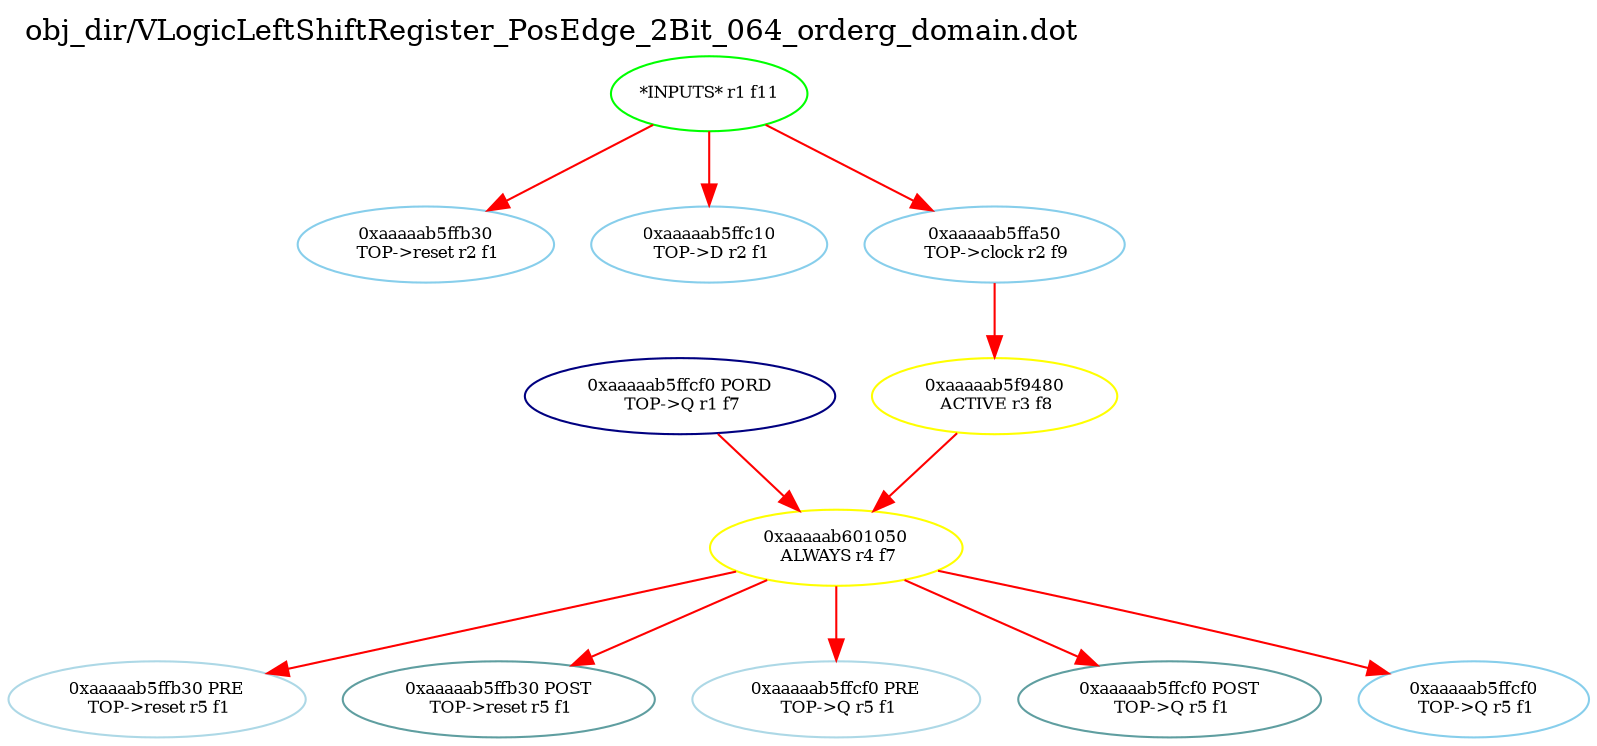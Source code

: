 digraph v3graph {
	graph	[label="obj_dir/VLogicLeftShiftRegister_PosEdge_2Bit_064_orderg_domain.dot",
		 labelloc=t, labeljust=l,
		 //size="7.5,10",
		 rankdir=TB];
	n0xaaaaab5ff890_0	[fontsize=8 label="0xaaaaab5ffcf0 PORD\n TOP->Q r1 f7", color=NavyBlue];
	n1	[fontsize=8 label="*INPUTS* r1 f11", color=green];
	n0xaaaaab5ff890_2	[fontsize=8 label="0xaaaaab5ffb30\n TOP->reset r2 f1", color=skyblue];
	n0xaaaaab5ff890_3	[fontsize=8 label="0xaaaaab5ffc10\n TOP->D r2 f1", color=skyblue];
	n0xaaaaab5ff890_4	[fontsize=8 label="0xaaaaab5ffa50\n TOP->clock r2 f9", color=skyblue];
	n0xaaaaab5ff890_5	[fontsize=8 label="0xaaaaab5f9480\n ACTIVE r3 f8", color=yellow];
	n0xaaaaab5ff890_6	[fontsize=8 label="0xaaaaab601050\n ALWAYS r4 f7", color=yellow];
	n0xaaaaab5ff890_7	[fontsize=8 label="0xaaaaab5ffb30 PRE\n TOP->reset r5 f1", color=lightblue];
	n0xaaaaab5ff890_8	[fontsize=8 label="0xaaaaab5ffb30 POST\n TOP->reset r5 f1", color=CadetBlue];
	n0xaaaaab5ff890_9	[fontsize=8 label="0xaaaaab5ffcf0 PRE\n TOP->Q r5 f1", color=lightblue];
	n0xaaaaab5ff890_10	[fontsize=8 label="0xaaaaab5ffcf0 POST\n TOP->Q r5 f1", color=CadetBlue];
	n0xaaaaab5ff890_11	[fontsize=8 label="0xaaaaab5ffcf0\n TOP->Q r5 f1", color=skyblue];
	n0xaaaaab5ff890_0 -> n0xaaaaab5ff890_6 [fontsize=8 label="" weight=32 color=red];
	n1 -> n0xaaaaab5ff890_2 [fontsize=8 label="" weight=1 color=red];
	n1 -> n0xaaaaab5ff890_3 [fontsize=8 label="" weight=1 color=red];
	n1 -> n0xaaaaab5ff890_4 [fontsize=8 label="" weight=1 color=red];
	n0xaaaaab5ff890_4 -> n0xaaaaab5ff890_5 [fontsize=8 label="" weight=8 color=red];
	n0xaaaaab5ff890_5 -> n0xaaaaab5ff890_6 [fontsize=8 label="" weight=32 color=red];
	n0xaaaaab5ff890_6 -> n0xaaaaab5ff890_7 [fontsize=8 label="" weight=32 color=red];
	n0xaaaaab5ff890_6 -> n0xaaaaab5ff890_8 [fontsize=8 label="" weight=2 color=red];
	n0xaaaaab5ff890_6 -> n0xaaaaab5ff890_9 [fontsize=8 label="" weight=32 color=red];
	n0xaaaaab5ff890_6 -> n0xaaaaab5ff890_10 [fontsize=8 label="" weight=2 color=red];
	n0xaaaaab5ff890_6 -> n0xaaaaab5ff890_11 [fontsize=8 label="" weight=32 color=red];
}

